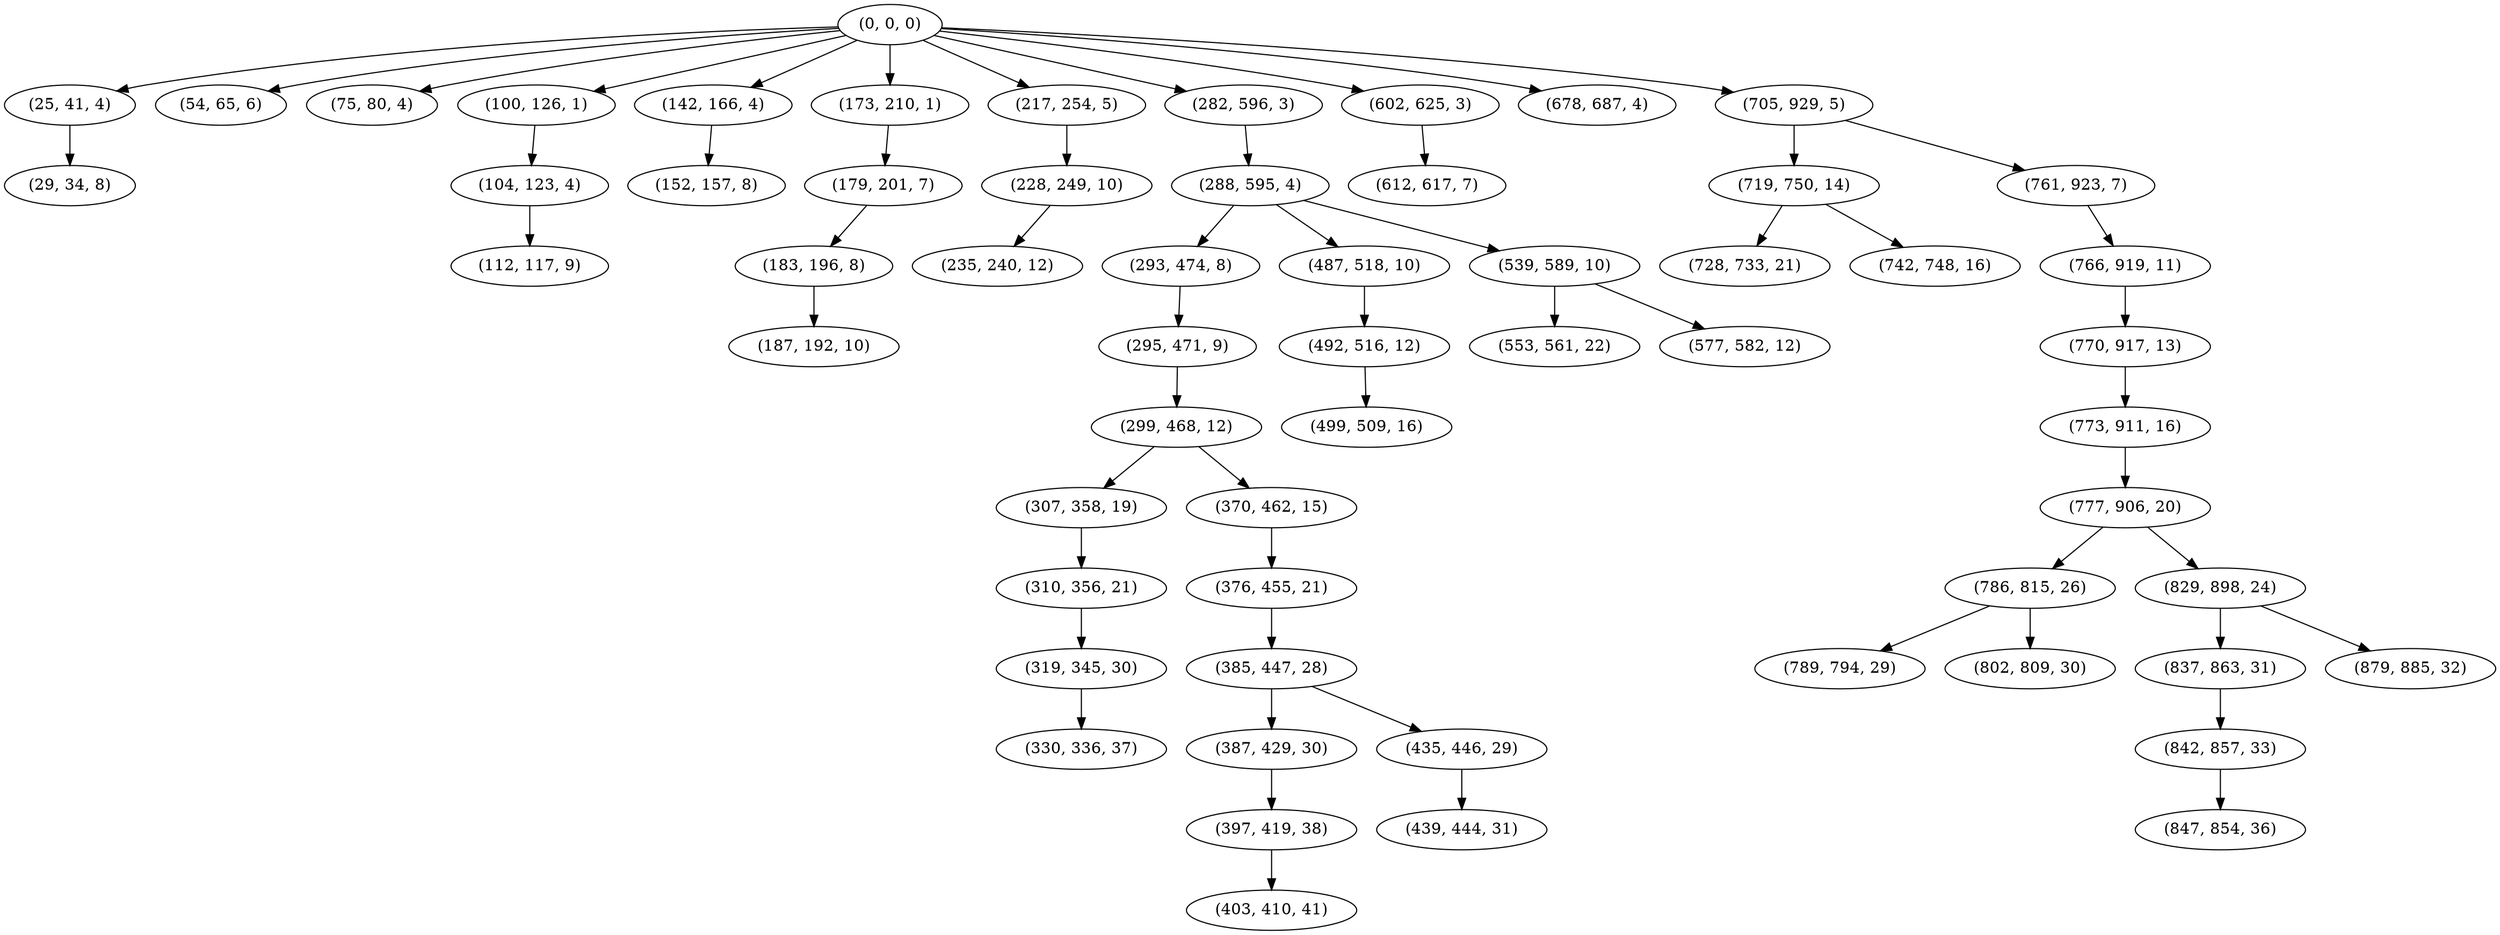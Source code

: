 digraph tree {
    "(0, 0, 0)";
    "(25, 41, 4)";
    "(29, 34, 8)";
    "(54, 65, 6)";
    "(75, 80, 4)";
    "(100, 126, 1)";
    "(104, 123, 4)";
    "(112, 117, 9)";
    "(142, 166, 4)";
    "(152, 157, 8)";
    "(173, 210, 1)";
    "(179, 201, 7)";
    "(183, 196, 8)";
    "(187, 192, 10)";
    "(217, 254, 5)";
    "(228, 249, 10)";
    "(235, 240, 12)";
    "(282, 596, 3)";
    "(288, 595, 4)";
    "(293, 474, 8)";
    "(295, 471, 9)";
    "(299, 468, 12)";
    "(307, 358, 19)";
    "(310, 356, 21)";
    "(319, 345, 30)";
    "(330, 336, 37)";
    "(370, 462, 15)";
    "(376, 455, 21)";
    "(385, 447, 28)";
    "(387, 429, 30)";
    "(397, 419, 38)";
    "(403, 410, 41)";
    "(435, 446, 29)";
    "(439, 444, 31)";
    "(487, 518, 10)";
    "(492, 516, 12)";
    "(499, 509, 16)";
    "(539, 589, 10)";
    "(553, 561, 22)";
    "(577, 582, 12)";
    "(602, 625, 3)";
    "(612, 617, 7)";
    "(678, 687, 4)";
    "(705, 929, 5)";
    "(719, 750, 14)";
    "(728, 733, 21)";
    "(742, 748, 16)";
    "(761, 923, 7)";
    "(766, 919, 11)";
    "(770, 917, 13)";
    "(773, 911, 16)";
    "(777, 906, 20)";
    "(786, 815, 26)";
    "(789, 794, 29)";
    "(802, 809, 30)";
    "(829, 898, 24)";
    "(837, 863, 31)";
    "(842, 857, 33)";
    "(847, 854, 36)";
    "(879, 885, 32)";
    "(0, 0, 0)" -> "(25, 41, 4)";
    "(0, 0, 0)" -> "(54, 65, 6)";
    "(0, 0, 0)" -> "(75, 80, 4)";
    "(0, 0, 0)" -> "(100, 126, 1)";
    "(0, 0, 0)" -> "(142, 166, 4)";
    "(0, 0, 0)" -> "(173, 210, 1)";
    "(0, 0, 0)" -> "(217, 254, 5)";
    "(0, 0, 0)" -> "(282, 596, 3)";
    "(0, 0, 0)" -> "(602, 625, 3)";
    "(0, 0, 0)" -> "(678, 687, 4)";
    "(0, 0, 0)" -> "(705, 929, 5)";
    "(25, 41, 4)" -> "(29, 34, 8)";
    "(100, 126, 1)" -> "(104, 123, 4)";
    "(104, 123, 4)" -> "(112, 117, 9)";
    "(142, 166, 4)" -> "(152, 157, 8)";
    "(173, 210, 1)" -> "(179, 201, 7)";
    "(179, 201, 7)" -> "(183, 196, 8)";
    "(183, 196, 8)" -> "(187, 192, 10)";
    "(217, 254, 5)" -> "(228, 249, 10)";
    "(228, 249, 10)" -> "(235, 240, 12)";
    "(282, 596, 3)" -> "(288, 595, 4)";
    "(288, 595, 4)" -> "(293, 474, 8)";
    "(288, 595, 4)" -> "(487, 518, 10)";
    "(288, 595, 4)" -> "(539, 589, 10)";
    "(293, 474, 8)" -> "(295, 471, 9)";
    "(295, 471, 9)" -> "(299, 468, 12)";
    "(299, 468, 12)" -> "(307, 358, 19)";
    "(299, 468, 12)" -> "(370, 462, 15)";
    "(307, 358, 19)" -> "(310, 356, 21)";
    "(310, 356, 21)" -> "(319, 345, 30)";
    "(319, 345, 30)" -> "(330, 336, 37)";
    "(370, 462, 15)" -> "(376, 455, 21)";
    "(376, 455, 21)" -> "(385, 447, 28)";
    "(385, 447, 28)" -> "(387, 429, 30)";
    "(385, 447, 28)" -> "(435, 446, 29)";
    "(387, 429, 30)" -> "(397, 419, 38)";
    "(397, 419, 38)" -> "(403, 410, 41)";
    "(435, 446, 29)" -> "(439, 444, 31)";
    "(487, 518, 10)" -> "(492, 516, 12)";
    "(492, 516, 12)" -> "(499, 509, 16)";
    "(539, 589, 10)" -> "(553, 561, 22)";
    "(539, 589, 10)" -> "(577, 582, 12)";
    "(602, 625, 3)" -> "(612, 617, 7)";
    "(705, 929, 5)" -> "(719, 750, 14)";
    "(705, 929, 5)" -> "(761, 923, 7)";
    "(719, 750, 14)" -> "(728, 733, 21)";
    "(719, 750, 14)" -> "(742, 748, 16)";
    "(761, 923, 7)" -> "(766, 919, 11)";
    "(766, 919, 11)" -> "(770, 917, 13)";
    "(770, 917, 13)" -> "(773, 911, 16)";
    "(773, 911, 16)" -> "(777, 906, 20)";
    "(777, 906, 20)" -> "(786, 815, 26)";
    "(777, 906, 20)" -> "(829, 898, 24)";
    "(786, 815, 26)" -> "(789, 794, 29)";
    "(786, 815, 26)" -> "(802, 809, 30)";
    "(829, 898, 24)" -> "(837, 863, 31)";
    "(829, 898, 24)" -> "(879, 885, 32)";
    "(837, 863, 31)" -> "(842, 857, 33)";
    "(842, 857, 33)" -> "(847, 854, 36)";
}
